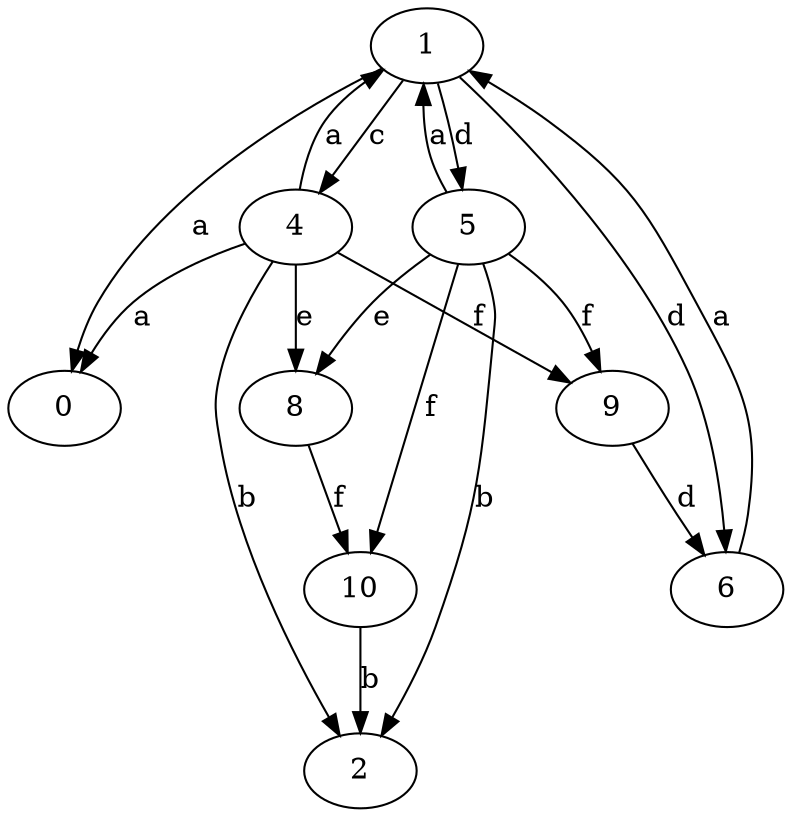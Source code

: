 strict digraph  {
0;
1;
2;
4;
5;
6;
8;
9;
10;
1 -> 0  [label=a];
1 -> 4  [label=c];
1 -> 5  [label=d];
1 -> 6  [label=d];
4 -> 0  [label=a];
4 -> 1  [label=a];
4 -> 2  [label=b];
4 -> 8  [label=e];
4 -> 9  [label=f];
5 -> 1  [label=a];
5 -> 2  [label=b];
5 -> 8  [label=e];
5 -> 9  [label=f];
5 -> 10  [label=f];
6 -> 1  [label=a];
8 -> 10  [label=f];
9 -> 6  [label=d];
10 -> 2  [label=b];
}

